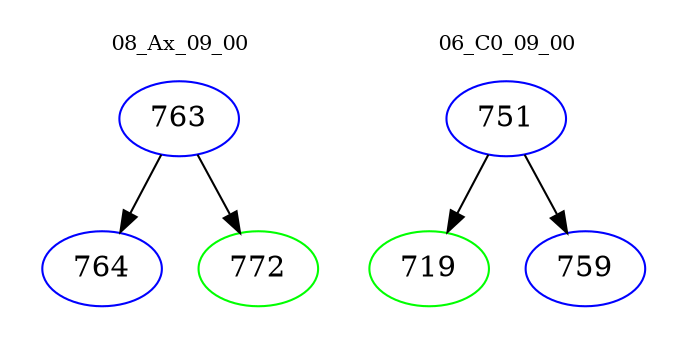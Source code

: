 digraph{
subgraph cluster_0 {
color = white
label = "08_Ax_09_00";
fontsize=10;
T0_763 [label="763", color="blue"]
T0_763 -> T0_764 [color="black"]
T0_764 [label="764", color="blue"]
T0_763 -> T0_772 [color="black"]
T0_772 [label="772", color="green"]
}
subgraph cluster_1 {
color = white
label = "06_C0_09_00";
fontsize=10;
T1_751 [label="751", color="blue"]
T1_751 -> T1_719 [color="black"]
T1_719 [label="719", color="green"]
T1_751 -> T1_759 [color="black"]
T1_759 [label="759", color="blue"]
}
}
